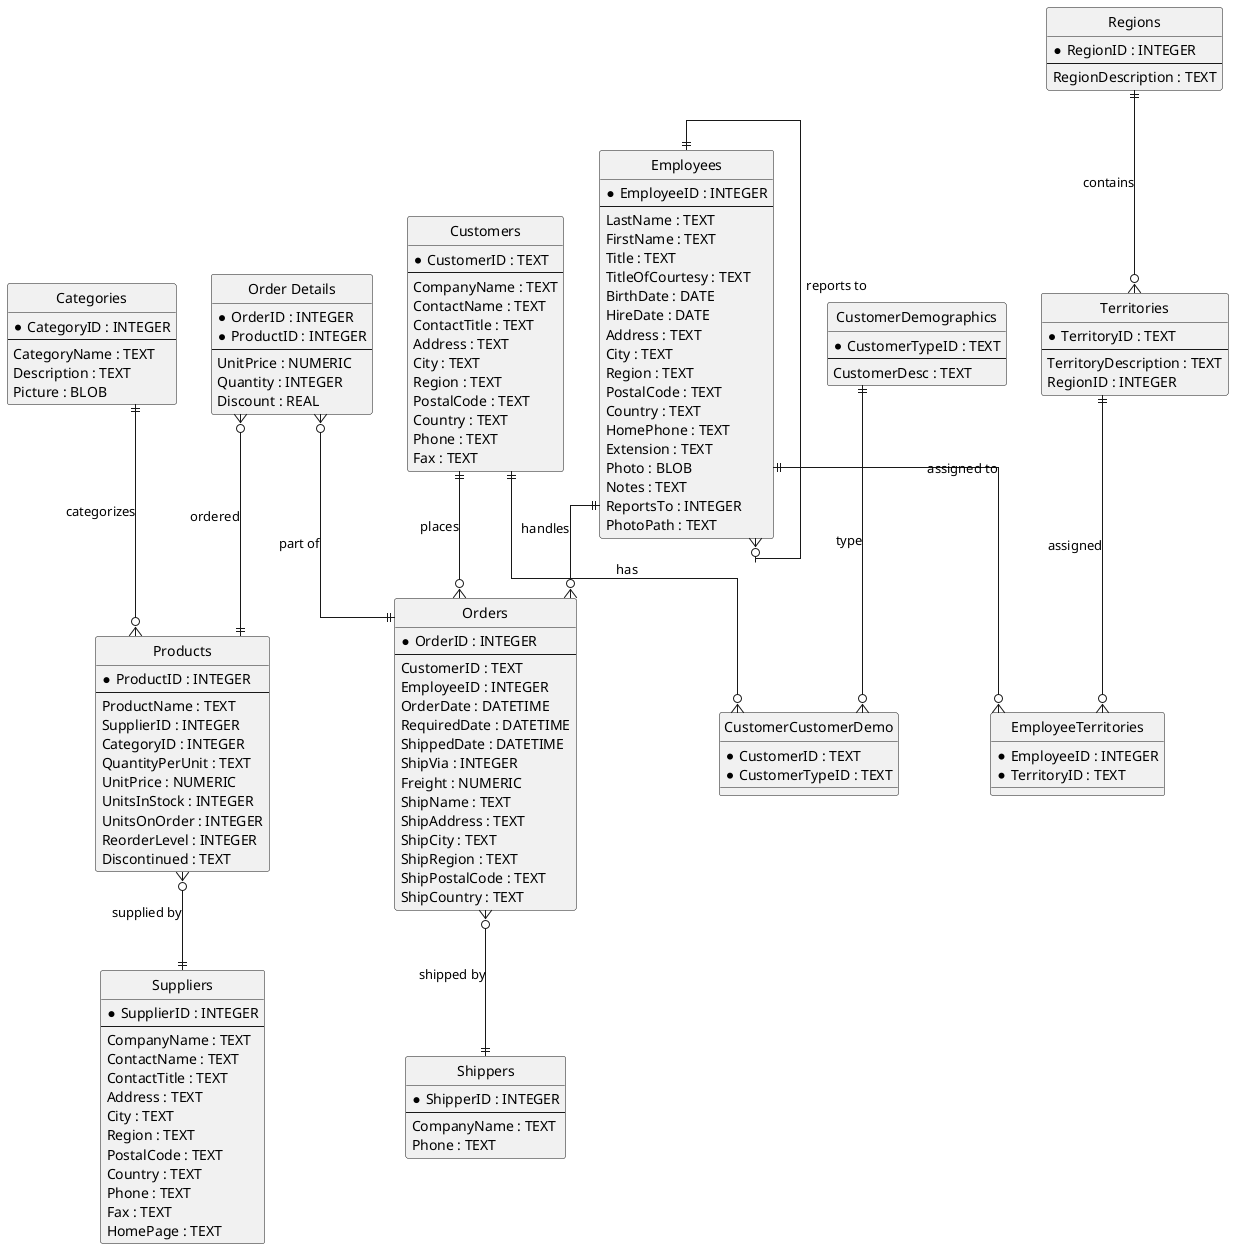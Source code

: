 @startuml northwind_er
' Northwind ER converted from northwind_er.mmd (Mermaid)
' Generated: 2025-10-16
hide circle
skinparam linetype ortho

entity Categories {
  * CategoryID : INTEGER
  --
    CategoryName : TEXT
    Description : TEXT
    Picture : BLOB
}

entity CustomerCustomerDemo {
  * CustomerID : TEXT
  * CustomerTypeID : TEXT
}

entity CustomerDemographics {
  * CustomerTypeID : TEXT
  --
    CustomerDesc : TEXT
}

entity Customers {
  * CustomerID : TEXT
  --
    CompanyName : TEXT
    ContactName : TEXT
    ContactTitle : TEXT
    Address : TEXT
    City : TEXT
    Region : TEXT
    PostalCode : TEXT
    Country : TEXT
    Phone : TEXT
    Fax : TEXT
}

entity Employees {
  * EmployeeID : INTEGER
  --
    LastName : TEXT
    FirstName : TEXT
    Title : TEXT
    TitleOfCourtesy : TEXT
    BirthDate : DATE
    HireDate : DATE
    Address : TEXT
    City : TEXT
    Region : TEXT
    PostalCode : TEXT
    Country : TEXT
    HomePhone : TEXT
    Extension : TEXT
    Photo : BLOB
    Notes : TEXT
    ReportsTo : INTEGER
    PhotoPath : TEXT
}

entity EmployeeTerritories {
  * EmployeeID : INTEGER
  * TerritoryID : TEXT
}

entity "Order Details" as OrderDetails {
  * OrderID : INTEGER
  * ProductID : INTEGER
  --
    UnitPrice : NUMERIC
    Quantity : INTEGER
    Discount : REAL
}

entity Orders {
  * OrderID : INTEGER
  --
    CustomerID : TEXT
    EmployeeID : INTEGER
    OrderDate : DATETIME
    RequiredDate : DATETIME
    ShippedDate : DATETIME
    ShipVia : INTEGER
    Freight : NUMERIC
    ShipName : TEXT
    ShipAddress : TEXT
    ShipCity : TEXT
    ShipRegion : TEXT
    ShipPostalCode : TEXT
    ShipCountry : TEXT
}

entity Products {
  * ProductID : INTEGER
  --
    ProductName : TEXT
    SupplierID : INTEGER
    CategoryID : INTEGER
    QuantityPerUnit : TEXT
    UnitPrice : NUMERIC
    UnitsInStock : INTEGER
    UnitsOnOrder : INTEGER
    ReorderLevel : INTEGER
    Discontinued : TEXT
}

entity Regions {
  * RegionID : INTEGER
  --
    RegionDescription : TEXT
}

entity Shippers {
  * ShipperID : INTEGER
  --
    CompanyName : TEXT
    Phone : TEXT
}

entity Suppliers {
  * SupplierID : INTEGER
  --
    CompanyName : TEXT
    ContactName : TEXT
    ContactTitle : TEXT
    Address : TEXT
    City : TEXT
    Region : TEXT
    PostalCode : TEXT
    Country : TEXT
    Phone : TEXT
    Fax : TEXT
    HomePage : TEXT
}

entity Territories {
  * TerritoryID : TEXT
  --
    TerritoryDescription : TEXT
    RegionID : INTEGER
}

' Relationships
Categories ||--o{ Products : "categorizes"
Customers ||--o{ Orders : "places"
Customers ||--o{ CustomerCustomerDemo : "has"
CustomerDemographics ||--o{ CustomerCustomerDemo : "type"
Employees ||--o{ Employees : "reports to"
Employees ||--o{ EmployeeTerritories : "assigned to"
Employees ||--o{ Orders : "handles"
OrderDetails }o--|| Orders : "part of"
OrderDetails }o--|| Products : "ordered"
Orders }o--|| Shippers : "shipped by"
Products }o--|| Suppliers : "supplied by"
Regions ||--o{ Territories : "contains"
Territories ||--o{ EmployeeTerritories : "assigned"

@enduml
